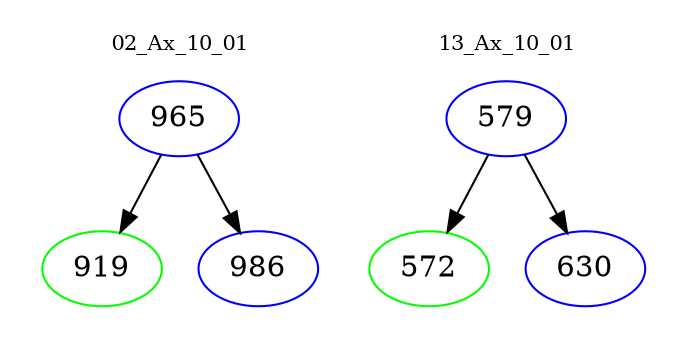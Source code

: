 digraph{
subgraph cluster_0 {
color = white
label = "02_Ax_10_01";
fontsize=10;
T0_965 [label="965", color="blue"]
T0_965 -> T0_919 [color="black"]
T0_919 [label="919", color="green"]
T0_965 -> T0_986 [color="black"]
T0_986 [label="986", color="blue"]
}
subgraph cluster_1 {
color = white
label = "13_Ax_10_01";
fontsize=10;
T1_579 [label="579", color="blue"]
T1_579 -> T1_572 [color="black"]
T1_572 [label="572", color="green"]
T1_579 -> T1_630 [color="black"]
T1_630 [label="630", color="blue"]
}
}
